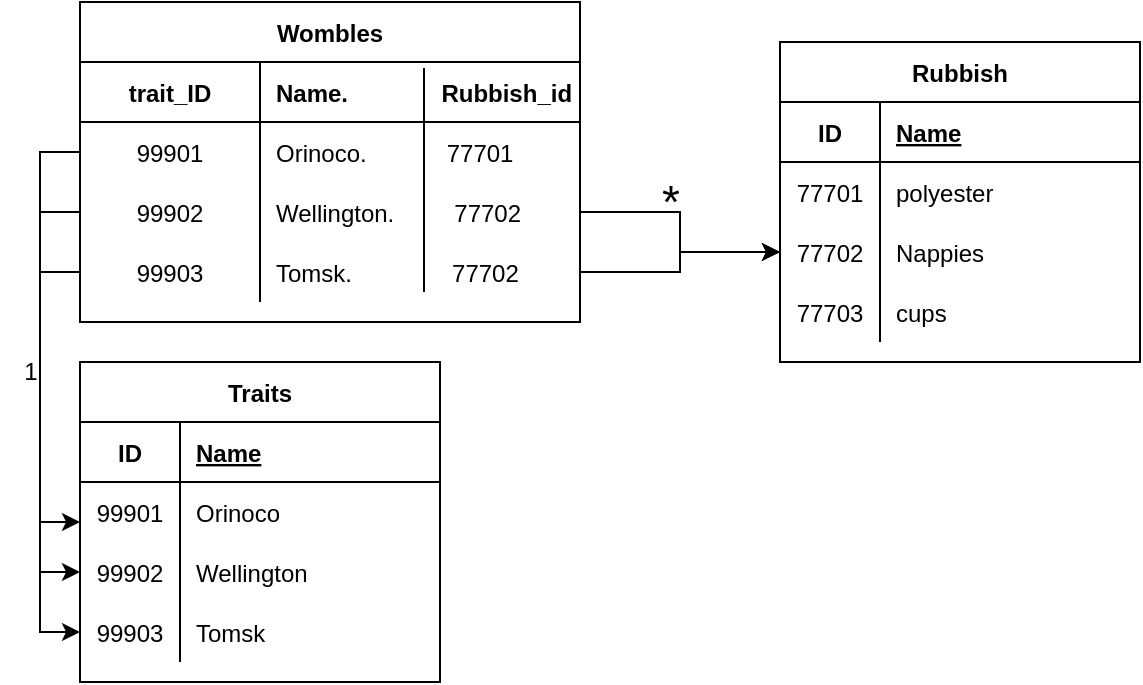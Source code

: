 <mxfile version="20.2.4" type="github">
  <diagram id="fjZDqKYIHzPuRQMIhf39" name="Page-1">
    <mxGraphModel dx="946" dy="504" grid="1" gridSize="10" guides="1" tooltips="1" connect="1" arrows="1" fold="1" page="1" pageScale="1" pageWidth="850" pageHeight="1100" math="0" shadow="0">
      <root>
        <mxCell id="0" />
        <mxCell id="1" parent="0" />
        <mxCell id="Kg5l8joT0VnhGyC-8xDV-14" value="Wombles" style="shape=table;startSize=30;container=1;collapsible=1;childLayout=tableLayout;fixedRows=1;rowLines=0;fontStyle=1;align=center;resizeLast=1;" vertex="1" parent="1">
          <mxGeometry x="300" y="140" width="250" height="160" as="geometry" />
        </mxCell>
        <mxCell id="Kg5l8joT0VnhGyC-8xDV-15" value="" style="shape=tableRow;horizontal=0;startSize=0;swimlaneHead=0;swimlaneBody=0;fillColor=none;collapsible=0;dropTarget=0;points=[[0,0.5],[1,0.5]];portConstraint=eastwest;top=0;left=0;right=0;bottom=1;" vertex="1" parent="Kg5l8joT0VnhGyC-8xDV-14">
          <mxGeometry y="30" width="250" height="30" as="geometry" />
        </mxCell>
        <mxCell id="Kg5l8joT0VnhGyC-8xDV-16" value="trait_ID" style="shape=partialRectangle;connectable=0;fillColor=none;top=0;left=0;bottom=0;right=0;fontStyle=1;overflow=hidden;" vertex="1" parent="Kg5l8joT0VnhGyC-8xDV-15">
          <mxGeometry width="90" height="30" as="geometry">
            <mxRectangle width="90" height="30" as="alternateBounds" />
          </mxGeometry>
        </mxCell>
        <mxCell id="Kg5l8joT0VnhGyC-8xDV-17" value="Name.              Rubbish_id    " style="shape=partialRectangle;connectable=0;fillColor=none;top=0;left=0;bottom=0;right=0;align=left;spacingLeft=6;fontStyle=1;overflow=hidden;" vertex="1" parent="Kg5l8joT0VnhGyC-8xDV-15">
          <mxGeometry x="90" width="160" height="30" as="geometry">
            <mxRectangle width="160" height="30" as="alternateBounds" />
          </mxGeometry>
        </mxCell>
        <mxCell id="Kg5l8joT0VnhGyC-8xDV-18" value="" style="shape=tableRow;horizontal=0;startSize=0;swimlaneHead=0;swimlaneBody=0;fillColor=none;collapsible=0;dropTarget=0;points=[[0,0.5],[1,0.5]];portConstraint=eastwest;top=0;left=0;right=0;bottom=0;" vertex="1" parent="Kg5l8joT0VnhGyC-8xDV-14">
          <mxGeometry y="60" width="250" height="30" as="geometry" />
        </mxCell>
        <mxCell id="Kg5l8joT0VnhGyC-8xDV-19" value="99901" style="shape=partialRectangle;connectable=0;fillColor=none;top=0;left=0;bottom=0;right=0;editable=1;overflow=hidden;" vertex="1" parent="Kg5l8joT0VnhGyC-8xDV-18">
          <mxGeometry width="90" height="30" as="geometry">
            <mxRectangle width="90" height="30" as="alternateBounds" />
          </mxGeometry>
        </mxCell>
        <mxCell id="Kg5l8joT0VnhGyC-8xDV-20" value="Orinoco.            77701" style="shape=partialRectangle;connectable=0;fillColor=none;top=0;left=0;bottom=0;right=0;align=left;spacingLeft=6;overflow=hidden;" vertex="1" parent="Kg5l8joT0VnhGyC-8xDV-18">
          <mxGeometry x="90" width="160" height="30" as="geometry">
            <mxRectangle width="160" height="30" as="alternateBounds" />
          </mxGeometry>
        </mxCell>
        <mxCell id="Kg5l8joT0VnhGyC-8xDV-21" value="" style="shape=tableRow;horizontal=0;startSize=0;swimlaneHead=0;swimlaneBody=0;fillColor=none;collapsible=0;dropTarget=0;points=[[0,0.5],[1,0.5]];portConstraint=eastwest;top=0;left=0;right=0;bottom=0;" vertex="1" parent="Kg5l8joT0VnhGyC-8xDV-14">
          <mxGeometry y="90" width="250" height="30" as="geometry" />
        </mxCell>
        <mxCell id="Kg5l8joT0VnhGyC-8xDV-22" value="99902" style="shape=partialRectangle;connectable=0;fillColor=none;top=0;left=0;bottom=0;right=0;editable=1;overflow=hidden;" vertex="1" parent="Kg5l8joT0VnhGyC-8xDV-21">
          <mxGeometry width="90" height="30" as="geometry">
            <mxRectangle width="90" height="30" as="alternateBounds" />
          </mxGeometry>
        </mxCell>
        <mxCell id="Kg5l8joT0VnhGyC-8xDV-23" value="Wellington.         77702" style="shape=partialRectangle;connectable=0;fillColor=none;top=0;left=0;bottom=0;right=0;align=left;spacingLeft=6;overflow=hidden;" vertex="1" parent="Kg5l8joT0VnhGyC-8xDV-21">
          <mxGeometry x="90" width="160" height="30" as="geometry">
            <mxRectangle width="160" height="30" as="alternateBounds" />
          </mxGeometry>
        </mxCell>
        <mxCell id="Kg5l8joT0VnhGyC-8xDV-24" value="" style="shape=tableRow;horizontal=0;startSize=0;swimlaneHead=0;swimlaneBody=0;fillColor=none;collapsible=0;dropTarget=0;points=[[0,0.5],[1,0.5]];portConstraint=eastwest;top=0;left=0;right=0;bottom=0;" vertex="1" parent="Kg5l8joT0VnhGyC-8xDV-14">
          <mxGeometry y="120" width="250" height="30" as="geometry" />
        </mxCell>
        <mxCell id="Kg5l8joT0VnhGyC-8xDV-25" value="99903" style="shape=partialRectangle;connectable=0;fillColor=none;top=0;left=0;bottom=0;right=0;editable=1;overflow=hidden;" vertex="1" parent="Kg5l8joT0VnhGyC-8xDV-24">
          <mxGeometry width="90" height="30" as="geometry">
            <mxRectangle width="90" height="30" as="alternateBounds" />
          </mxGeometry>
        </mxCell>
        <mxCell id="Kg5l8joT0VnhGyC-8xDV-26" value="Tomsk.               77702" style="shape=partialRectangle;connectable=0;fillColor=none;top=0;left=0;bottom=0;right=0;align=left;spacingLeft=6;overflow=hidden;" vertex="1" parent="Kg5l8joT0VnhGyC-8xDV-24">
          <mxGeometry x="90" width="160" height="30" as="geometry">
            <mxRectangle width="160" height="30" as="alternateBounds" />
          </mxGeometry>
        </mxCell>
        <mxCell id="Kg5l8joT0VnhGyC-8xDV-27" value="Traits" style="shape=table;startSize=30;container=1;collapsible=1;childLayout=tableLayout;fixedRows=1;rowLines=0;fontStyle=1;align=center;resizeLast=1;" vertex="1" parent="1">
          <mxGeometry x="300" y="320" width="180" height="160" as="geometry" />
        </mxCell>
        <mxCell id="Kg5l8joT0VnhGyC-8xDV-28" value="" style="shape=tableRow;horizontal=0;startSize=0;swimlaneHead=0;swimlaneBody=0;fillColor=none;collapsible=0;dropTarget=0;points=[[0,0.5],[1,0.5]];portConstraint=eastwest;top=0;left=0;right=0;bottom=1;" vertex="1" parent="Kg5l8joT0VnhGyC-8xDV-27">
          <mxGeometry y="30" width="180" height="30" as="geometry" />
        </mxCell>
        <mxCell id="Kg5l8joT0VnhGyC-8xDV-29" value="ID" style="shape=partialRectangle;connectable=0;fillColor=none;top=0;left=0;bottom=0;right=0;fontStyle=1;overflow=hidden;" vertex="1" parent="Kg5l8joT0VnhGyC-8xDV-28">
          <mxGeometry width="50" height="30" as="geometry">
            <mxRectangle width="50" height="30" as="alternateBounds" />
          </mxGeometry>
        </mxCell>
        <mxCell id="Kg5l8joT0VnhGyC-8xDV-30" value="Name" style="shape=partialRectangle;connectable=0;fillColor=none;top=0;left=0;bottom=0;right=0;align=left;spacingLeft=6;fontStyle=5;overflow=hidden;" vertex="1" parent="Kg5l8joT0VnhGyC-8xDV-28">
          <mxGeometry x="50" width="130" height="30" as="geometry">
            <mxRectangle width="130" height="30" as="alternateBounds" />
          </mxGeometry>
        </mxCell>
        <mxCell id="Kg5l8joT0VnhGyC-8xDV-31" value="" style="shape=tableRow;horizontal=0;startSize=0;swimlaneHead=0;swimlaneBody=0;fillColor=none;collapsible=0;dropTarget=0;points=[[0,0.5],[1,0.5]];portConstraint=eastwest;top=0;left=0;right=0;bottom=0;" vertex="1" parent="Kg5l8joT0VnhGyC-8xDV-27">
          <mxGeometry y="60" width="180" height="30" as="geometry" />
        </mxCell>
        <mxCell id="Kg5l8joT0VnhGyC-8xDV-32" value="99901" style="shape=partialRectangle;connectable=0;fillColor=none;top=0;left=0;bottom=0;right=0;editable=1;overflow=hidden;" vertex="1" parent="Kg5l8joT0VnhGyC-8xDV-31">
          <mxGeometry width="50" height="30" as="geometry">
            <mxRectangle width="50" height="30" as="alternateBounds" />
          </mxGeometry>
        </mxCell>
        <mxCell id="Kg5l8joT0VnhGyC-8xDV-33" value="Orinoco" style="shape=partialRectangle;connectable=0;fillColor=none;top=0;left=0;bottom=0;right=0;align=left;spacingLeft=6;overflow=hidden;" vertex="1" parent="Kg5l8joT0VnhGyC-8xDV-31">
          <mxGeometry x="50" width="130" height="30" as="geometry">
            <mxRectangle width="130" height="30" as="alternateBounds" />
          </mxGeometry>
        </mxCell>
        <mxCell id="Kg5l8joT0VnhGyC-8xDV-34" value="" style="shape=tableRow;horizontal=0;startSize=0;swimlaneHead=0;swimlaneBody=0;fillColor=none;collapsible=0;dropTarget=0;points=[[0,0.5],[1,0.5]];portConstraint=eastwest;top=0;left=0;right=0;bottom=0;" vertex="1" parent="Kg5l8joT0VnhGyC-8xDV-27">
          <mxGeometry y="90" width="180" height="30" as="geometry" />
        </mxCell>
        <mxCell id="Kg5l8joT0VnhGyC-8xDV-35" value="99902" style="shape=partialRectangle;connectable=0;fillColor=none;top=0;left=0;bottom=0;right=0;editable=1;overflow=hidden;" vertex="1" parent="Kg5l8joT0VnhGyC-8xDV-34">
          <mxGeometry width="50" height="30" as="geometry">
            <mxRectangle width="50" height="30" as="alternateBounds" />
          </mxGeometry>
        </mxCell>
        <mxCell id="Kg5l8joT0VnhGyC-8xDV-36" value="Wellington" style="shape=partialRectangle;connectable=0;fillColor=none;top=0;left=0;bottom=0;right=0;align=left;spacingLeft=6;overflow=hidden;" vertex="1" parent="Kg5l8joT0VnhGyC-8xDV-34">
          <mxGeometry x="50" width="130" height="30" as="geometry">
            <mxRectangle width="130" height="30" as="alternateBounds" />
          </mxGeometry>
        </mxCell>
        <mxCell id="Kg5l8joT0VnhGyC-8xDV-37" value="" style="shape=tableRow;horizontal=0;startSize=0;swimlaneHead=0;swimlaneBody=0;fillColor=none;collapsible=0;dropTarget=0;points=[[0,0.5],[1,0.5]];portConstraint=eastwest;top=0;left=0;right=0;bottom=0;" vertex="1" parent="Kg5l8joT0VnhGyC-8xDV-27">
          <mxGeometry y="120" width="180" height="30" as="geometry" />
        </mxCell>
        <mxCell id="Kg5l8joT0VnhGyC-8xDV-38" value="99903" style="shape=partialRectangle;connectable=0;fillColor=none;top=0;left=0;bottom=0;right=0;editable=1;overflow=hidden;" vertex="1" parent="Kg5l8joT0VnhGyC-8xDV-37">
          <mxGeometry width="50" height="30" as="geometry">
            <mxRectangle width="50" height="30" as="alternateBounds" />
          </mxGeometry>
        </mxCell>
        <mxCell id="Kg5l8joT0VnhGyC-8xDV-39" value="Tomsk" style="shape=partialRectangle;connectable=0;fillColor=none;top=0;left=0;bottom=0;right=0;align=left;spacingLeft=6;overflow=hidden;" vertex="1" parent="Kg5l8joT0VnhGyC-8xDV-37">
          <mxGeometry x="50" width="130" height="30" as="geometry">
            <mxRectangle width="130" height="30" as="alternateBounds" />
          </mxGeometry>
        </mxCell>
        <mxCell id="Kg5l8joT0VnhGyC-8xDV-40" value="Rubbish" style="shape=table;startSize=30;container=1;collapsible=1;childLayout=tableLayout;fixedRows=1;rowLines=0;fontStyle=1;align=center;resizeLast=1;" vertex="1" parent="1">
          <mxGeometry x="650" y="160" width="180" height="160" as="geometry" />
        </mxCell>
        <mxCell id="Kg5l8joT0VnhGyC-8xDV-41" value="" style="shape=tableRow;horizontal=0;startSize=0;swimlaneHead=0;swimlaneBody=0;fillColor=none;collapsible=0;dropTarget=0;points=[[0,0.5],[1,0.5]];portConstraint=eastwest;top=0;left=0;right=0;bottom=1;" vertex="1" parent="Kg5l8joT0VnhGyC-8xDV-40">
          <mxGeometry y="30" width="180" height="30" as="geometry" />
        </mxCell>
        <mxCell id="Kg5l8joT0VnhGyC-8xDV-42" value="ID" style="shape=partialRectangle;connectable=0;fillColor=none;top=0;left=0;bottom=0;right=0;fontStyle=1;overflow=hidden;" vertex="1" parent="Kg5l8joT0VnhGyC-8xDV-41">
          <mxGeometry width="50" height="30" as="geometry">
            <mxRectangle width="50" height="30" as="alternateBounds" />
          </mxGeometry>
        </mxCell>
        <mxCell id="Kg5l8joT0VnhGyC-8xDV-43" value="Name" style="shape=partialRectangle;connectable=0;fillColor=none;top=0;left=0;bottom=0;right=0;align=left;spacingLeft=6;fontStyle=5;overflow=hidden;" vertex="1" parent="Kg5l8joT0VnhGyC-8xDV-41">
          <mxGeometry x="50" width="130" height="30" as="geometry">
            <mxRectangle width="130" height="30" as="alternateBounds" />
          </mxGeometry>
        </mxCell>
        <mxCell id="Kg5l8joT0VnhGyC-8xDV-44" value="" style="shape=tableRow;horizontal=0;startSize=0;swimlaneHead=0;swimlaneBody=0;fillColor=none;collapsible=0;dropTarget=0;points=[[0,0.5],[1,0.5]];portConstraint=eastwest;top=0;left=0;right=0;bottom=0;" vertex="1" parent="Kg5l8joT0VnhGyC-8xDV-40">
          <mxGeometry y="60" width="180" height="30" as="geometry" />
        </mxCell>
        <mxCell id="Kg5l8joT0VnhGyC-8xDV-45" value="77701" style="shape=partialRectangle;connectable=0;fillColor=none;top=0;left=0;bottom=0;right=0;editable=1;overflow=hidden;" vertex="1" parent="Kg5l8joT0VnhGyC-8xDV-44">
          <mxGeometry width="50" height="30" as="geometry">
            <mxRectangle width="50" height="30" as="alternateBounds" />
          </mxGeometry>
        </mxCell>
        <mxCell id="Kg5l8joT0VnhGyC-8xDV-46" value="polyester" style="shape=partialRectangle;connectable=0;fillColor=none;top=0;left=0;bottom=0;right=0;align=left;spacingLeft=6;overflow=hidden;" vertex="1" parent="Kg5l8joT0VnhGyC-8xDV-44">
          <mxGeometry x="50" width="130" height="30" as="geometry">
            <mxRectangle width="130" height="30" as="alternateBounds" />
          </mxGeometry>
        </mxCell>
        <mxCell id="Kg5l8joT0VnhGyC-8xDV-47" value="" style="shape=tableRow;horizontal=0;startSize=0;swimlaneHead=0;swimlaneBody=0;fillColor=none;collapsible=0;dropTarget=0;points=[[0,0.5],[1,0.5]];portConstraint=eastwest;top=0;left=0;right=0;bottom=0;" vertex="1" parent="Kg5l8joT0VnhGyC-8xDV-40">
          <mxGeometry y="90" width="180" height="30" as="geometry" />
        </mxCell>
        <mxCell id="Kg5l8joT0VnhGyC-8xDV-48" value="77702" style="shape=partialRectangle;connectable=0;fillColor=none;top=0;left=0;bottom=0;right=0;editable=1;overflow=hidden;" vertex="1" parent="Kg5l8joT0VnhGyC-8xDV-47">
          <mxGeometry width="50" height="30" as="geometry">
            <mxRectangle width="50" height="30" as="alternateBounds" />
          </mxGeometry>
        </mxCell>
        <mxCell id="Kg5l8joT0VnhGyC-8xDV-49" value="Nappies" style="shape=partialRectangle;connectable=0;fillColor=none;top=0;left=0;bottom=0;right=0;align=left;spacingLeft=6;overflow=hidden;" vertex="1" parent="Kg5l8joT0VnhGyC-8xDV-47">
          <mxGeometry x="50" width="130" height="30" as="geometry">
            <mxRectangle width="130" height="30" as="alternateBounds" />
          </mxGeometry>
        </mxCell>
        <mxCell id="Kg5l8joT0VnhGyC-8xDV-50" value="" style="shape=tableRow;horizontal=0;startSize=0;swimlaneHead=0;swimlaneBody=0;fillColor=none;collapsible=0;dropTarget=0;points=[[0,0.5],[1,0.5]];portConstraint=eastwest;top=0;left=0;right=0;bottom=0;" vertex="1" parent="Kg5l8joT0VnhGyC-8xDV-40">
          <mxGeometry y="120" width="180" height="30" as="geometry" />
        </mxCell>
        <mxCell id="Kg5l8joT0VnhGyC-8xDV-51" value="77703" style="shape=partialRectangle;connectable=0;fillColor=none;top=0;left=0;bottom=0;right=0;editable=1;overflow=hidden;" vertex="1" parent="Kg5l8joT0VnhGyC-8xDV-50">
          <mxGeometry width="50" height="30" as="geometry">
            <mxRectangle width="50" height="30" as="alternateBounds" />
          </mxGeometry>
        </mxCell>
        <mxCell id="Kg5l8joT0VnhGyC-8xDV-52" value="cups" style="shape=partialRectangle;connectable=0;fillColor=none;top=0;left=0;bottom=0;right=0;align=left;spacingLeft=6;overflow=hidden;" vertex="1" parent="Kg5l8joT0VnhGyC-8xDV-50">
          <mxGeometry x="50" width="130" height="30" as="geometry">
            <mxRectangle width="130" height="30" as="alternateBounds" />
          </mxGeometry>
        </mxCell>
        <mxCell id="Kg5l8joT0VnhGyC-8xDV-54" style="edgeStyle=orthogonalEdgeStyle;rounded=0;orthogonalLoop=1;jettySize=auto;html=1;exitX=1;exitY=0.5;exitDx=0;exitDy=0;entryX=0;entryY=0.5;entryDx=0;entryDy=0;" edge="1" parent="1" source="Kg5l8joT0VnhGyC-8xDV-24" target="Kg5l8joT0VnhGyC-8xDV-47">
          <mxGeometry relative="1" as="geometry" />
        </mxCell>
        <mxCell id="Kg5l8joT0VnhGyC-8xDV-55" style="edgeStyle=orthogonalEdgeStyle;rounded=0;orthogonalLoop=1;jettySize=auto;html=1;exitX=1;exitY=0.5;exitDx=0;exitDy=0;" edge="1" parent="1" source="Kg5l8joT0VnhGyC-8xDV-21" target="Kg5l8joT0VnhGyC-8xDV-47">
          <mxGeometry relative="1" as="geometry" />
        </mxCell>
        <mxCell id="Kg5l8joT0VnhGyC-8xDV-57" style="edgeStyle=orthogonalEdgeStyle;rounded=0;orthogonalLoop=1;jettySize=auto;html=1;exitX=0;exitY=0.5;exitDx=0;exitDy=0;entryX=0;entryY=0.5;entryDx=0;entryDy=0;" edge="1" parent="1" source="Kg5l8joT0VnhGyC-8xDV-18" target="Kg5l8joT0VnhGyC-8xDV-27">
          <mxGeometry relative="1" as="geometry" />
        </mxCell>
        <mxCell id="Kg5l8joT0VnhGyC-8xDV-58" style="edgeStyle=orthogonalEdgeStyle;rounded=0;orthogonalLoop=1;jettySize=auto;html=1;exitX=0;exitY=0.5;exitDx=0;exitDy=0;entryX=0;entryY=0.5;entryDx=0;entryDy=0;" edge="1" parent="1" source="Kg5l8joT0VnhGyC-8xDV-21" target="Kg5l8joT0VnhGyC-8xDV-34">
          <mxGeometry relative="1" as="geometry" />
        </mxCell>
        <mxCell id="Kg5l8joT0VnhGyC-8xDV-59" style="edgeStyle=orthogonalEdgeStyle;rounded=0;orthogonalLoop=1;jettySize=auto;html=1;exitX=0;exitY=0.5;exitDx=0;exitDy=0;entryX=0;entryY=0.5;entryDx=0;entryDy=0;" edge="1" parent="1" source="Kg5l8joT0VnhGyC-8xDV-24" target="Kg5l8joT0VnhGyC-8xDV-37">
          <mxGeometry relative="1" as="geometry" />
        </mxCell>
        <mxCell id="Kg5l8joT0VnhGyC-8xDV-60" value="1" style="text;html=1;align=center;verticalAlign=middle;resizable=0;points=[];autosize=1;strokeColor=none;fillColor=none;" vertex="1" parent="1">
          <mxGeometry x="260" y="310" width="30" height="30" as="geometry" />
        </mxCell>
        <mxCell id="Kg5l8joT0VnhGyC-8xDV-61" value="&lt;font style=&quot;font-size: 23px;&quot;&gt;*&lt;/font&gt;" style="text;html=1;align=center;verticalAlign=middle;resizable=0;points=[];autosize=1;strokeColor=none;fillColor=none;" vertex="1" parent="1">
          <mxGeometry x="580" y="220" width="30" height="40" as="geometry" />
        </mxCell>
        <mxCell id="Kg5l8joT0VnhGyC-8xDV-64" value="" style="endArrow=none;html=1;rounded=0;fontSize=23;" edge="1" parent="1">
          <mxGeometry width="50" height="50" relative="1" as="geometry">
            <mxPoint x="472" y="285" as="sourcePoint" />
            <mxPoint x="472" y="173" as="targetPoint" />
          </mxGeometry>
        </mxCell>
      </root>
    </mxGraphModel>
  </diagram>
</mxfile>
